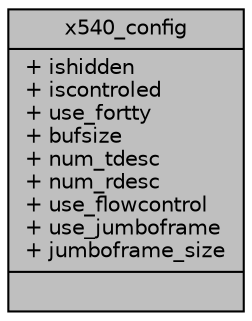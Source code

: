 digraph "x540_config"
{
 // LATEX_PDF_SIZE
  edge [fontname="Helvetica",fontsize="10",labelfontname="Helvetica",labelfontsize="10"];
  node [fontname="Helvetica",fontsize="10",shape=record];
  Node1 [label="{x540_config\n|+ ishidden\l+ iscontroled\l+ use_fortty\l+ bufsize\l+ num_tdesc\l+ num_rdesc\l+ use_flowcontrol\l+ use_jumboframe\l+ jumboframe_size\l|}",height=0.2,width=0.4,color="black", fillcolor="grey75", style="filled", fontcolor="black",tooltip=" "];
}
